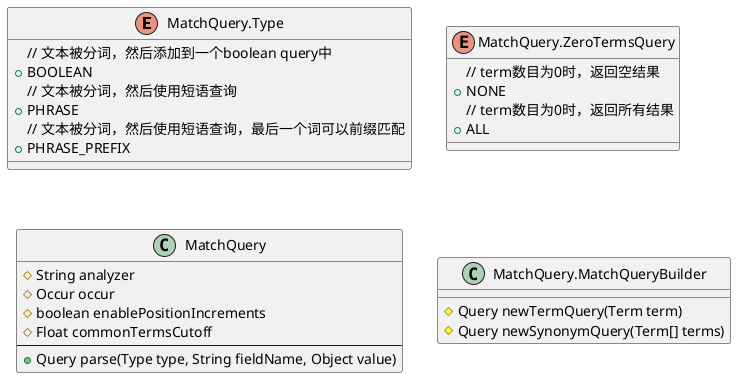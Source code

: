 @startuml

set namespaceSeparator ::

enum MatchQuery.Type{
    // 文本被分词，然后添加到一个boolean query中
    +BOOLEAN
    // 文本被分词，然后使用短语查询
    +PHRASE
    // 文本被分词，然后使用短语查询，最后一个词可以前缀匹配
    +PHRASE_PREFIX
}

enum MatchQuery.ZeroTermsQuery{
    // term数目为0时，返回空结果
    +NONE
    // term数目为0时，返回所有结果
    +ALL
}

class MatchQuery{
    #String analyzer
    #Occur occur
    #boolean enablePositionIncrements
    #Float commonTermsCutoff
    ---
    +Query parse(Type type, String fieldName, Object value)
}

class MatchQuery.MatchQueryBuilder{
    #Query newTermQuery(Term term)
    #Query newSynonymQuery(Term[] terms)
}
@enduml